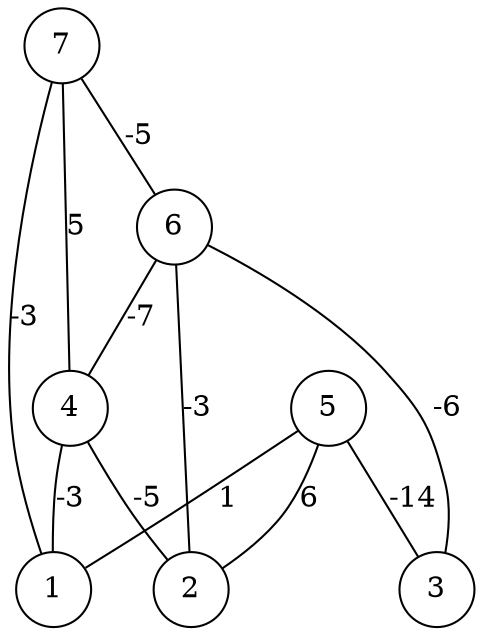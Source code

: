 graph { 
	 fontname="Helvetica,Arial,sans-serif" 
	 node [shape = circle]; 
	 7 -- 1 [label = "-3"];
	 7 -- 4 [label = "5"];
	 7 -- 6 [label = "-5"];
	 6 -- 2 [label = "-3"];
	 6 -- 3 [label = "-6"];
	 6 -- 4 [label = "-7"];
	 5 -- 1 [label = "1"];
	 5 -- 2 [label = "6"];
	 5 -- 3 [label = "-14"];
	 4 -- 1 [label = "-3"];
	 4 -- 2 [label = "-5"];
	 1;
	 2;
	 3;
	 4;
	 5;
	 6;
	 7;
}
